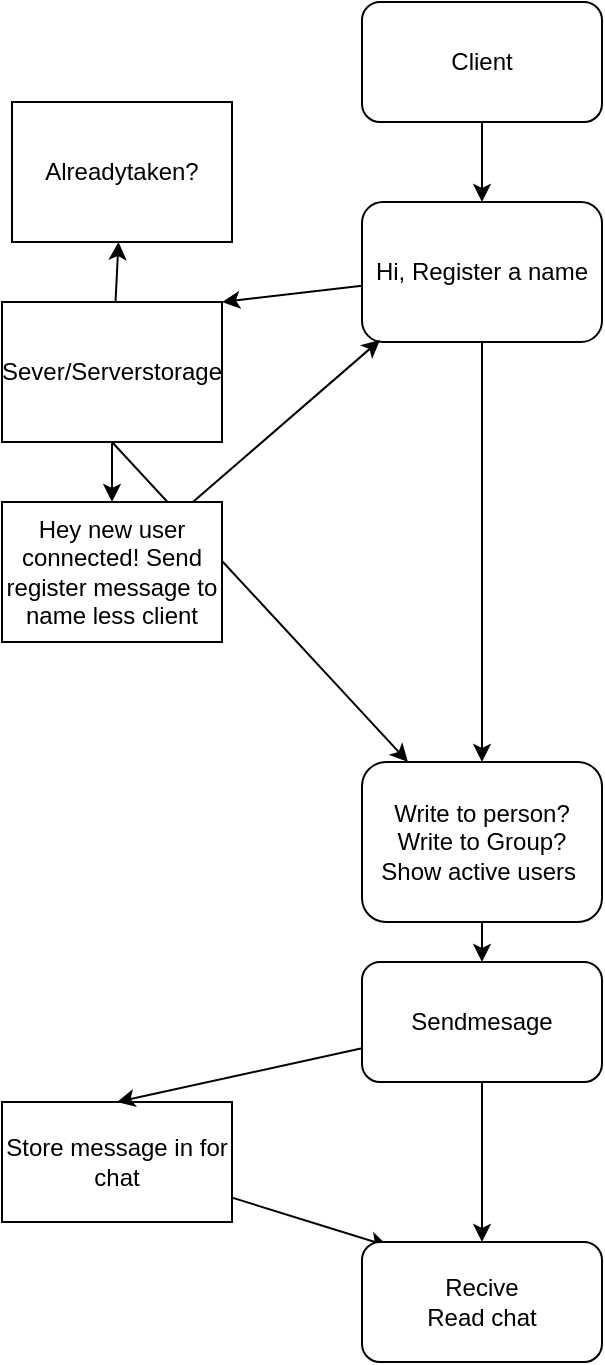 <mxfile>
    <diagram id="5qdbDYw7Im4EtZM7p5Iq" name="Page-1">
        <mxGraphModel dx="1770" dy="717" grid="1" gridSize="10" guides="1" tooltips="1" connect="1" arrows="1" fold="1" page="1" pageScale="1" pageWidth="850" pageHeight="1100" math="0" shadow="0">
            <root>
                <mxCell id="0"/>
                <mxCell id="1" parent="0"/>
                <mxCell id="5" value="" style="edgeStyle=none;html=1;" edge="1" parent="1" source="2" target="4">
                    <mxGeometry relative="1" as="geometry"/>
                </mxCell>
                <mxCell id="2" value="Client" style="rounded=1;whiteSpace=wrap;html=1;" vertex="1" parent="1">
                    <mxGeometry x="365" y="110" width="120" height="60" as="geometry"/>
                </mxCell>
                <mxCell id="7" style="edgeStyle=none;html=1;entryX=1;entryY=0;entryDx=0;entryDy=0;" edge="1" parent="1" source="4" target="6">
                    <mxGeometry relative="1" as="geometry"/>
                </mxCell>
                <mxCell id="12" value="" style="edgeStyle=none;html=1;" edge="1" parent="1" source="4" target="11">
                    <mxGeometry relative="1" as="geometry"/>
                </mxCell>
                <mxCell id="4" value="Hi, Register a name" style="rounded=1;whiteSpace=wrap;html=1;" vertex="1" parent="1">
                    <mxGeometry x="365" y="210" width="120" height="70" as="geometry"/>
                </mxCell>
                <mxCell id="13" style="edgeStyle=none;html=1;exitX=0.5;exitY=1;exitDx=0;exitDy=0;" edge="1" parent="1" source="6" target="11">
                    <mxGeometry relative="1" as="geometry"/>
                </mxCell>
                <mxCell id="15" value="" style="edgeStyle=none;html=1;" edge="1" parent="1" source="6" target="14">
                    <mxGeometry relative="1" as="geometry"/>
                </mxCell>
                <mxCell id="17" value="" style="edgeStyle=none;html=1;" edge="1" parent="1" source="6" target="16">
                    <mxGeometry relative="1" as="geometry"/>
                </mxCell>
                <mxCell id="6" value="Sever/Serverstorage" style="rounded=0;whiteSpace=wrap;html=1;" vertex="1" parent="1">
                    <mxGeometry x="185" y="260" width="110" height="70" as="geometry"/>
                </mxCell>
                <mxCell id="20" value="" style="edgeStyle=none;html=1;" edge="1" parent="1" source="11" target="19">
                    <mxGeometry relative="1" as="geometry"/>
                </mxCell>
                <mxCell id="11" value="Write to person?&lt;br&gt;Write to Group?&lt;br&gt;Show active users&amp;nbsp;" style="rounded=1;whiteSpace=wrap;html=1;" vertex="1" parent="1">
                    <mxGeometry x="365" y="490" width="120" height="80" as="geometry"/>
                </mxCell>
                <mxCell id="14" value="Alreadytaken?" style="rounded=0;whiteSpace=wrap;html=1;" vertex="1" parent="1">
                    <mxGeometry x="190" y="160" width="110" height="70" as="geometry"/>
                </mxCell>
                <mxCell id="26" style="edgeStyle=none;html=1;entryX=0.075;entryY=0.986;entryDx=0;entryDy=0;entryPerimeter=0;" edge="1" parent="1" source="16" target="4">
                    <mxGeometry relative="1" as="geometry"/>
                </mxCell>
                <mxCell id="16" value="Hey new user connected! Send register message to name less client" style="rounded=0;whiteSpace=wrap;html=1;" vertex="1" parent="1">
                    <mxGeometry x="185" y="360" width="110" height="70" as="geometry"/>
                </mxCell>
                <mxCell id="25" style="edgeStyle=none;html=1;entryX=0.108;entryY=0.033;entryDx=0;entryDy=0;entryPerimeter=0;" edge="1" parent="1" source="18" target="23">
                    <mxGeometry relative="1" as="geometry"/>
                </mxCell>
                <mxCell id="18" value="Store message in for chat" style="rounded=0;whiteSpace=wrap;html=1;" vertex="1" parent="1">
                    <mxGeometry x="185" y="660" width="115" height="60" as="geometry"/>
                </mxCell>
                <mxCell id="21" style="edgeStyle=none;html=1;entryX=0.5;entryY=0;entryDx=0;entryDy=0;" edge="1" parent="1" source="19" target="18">
                    <mxGeometry relative="1" as="geometry"/>
                </mxCell>
                <mxCell id="24" value="" style="edgeStyle=none;html=1;" edge="1" parent="1" source="19" target="23">
                    <mxGeometry relative="1" as="geometry"/>
                </mxCell>
                <mxCell id="19" value="Sendmesage" style="whiteSpace=wrap;html=1;rounded=1;" vertex="1" parent="1">
                    <mxGeometry x="365" y="590" width="120" height="60" as="geometry"/>
                </mxCell>
                <mxCell id="23" value="Recive&lt;br&gt;Read chat" style="whiteSpace=wrap;html=1;rounded=1;" vertex="1" parent="1">
                    <mxGeometry x="365" y="730" width="120" height="60" as="geometry"/>
                </mxCell>
            </root>
        </mxGraphModel>
    </diagram>
</mxfile>